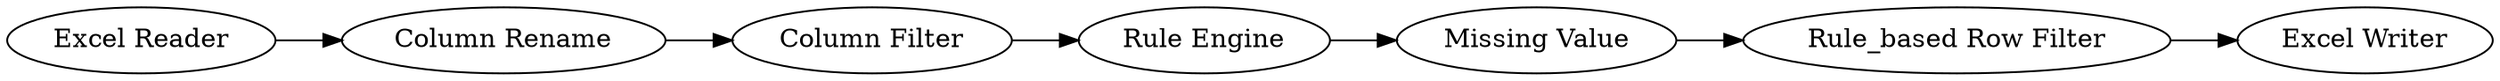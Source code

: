 digraph {
	8 -> 10
	4 -> 8
	9 -> 4
	1 -> 7
	10 -> 12
	7 -> 9
	1 [label="Excel Reader"]
	7 [label="Column Rename"]
	9 [label="Column Filter"]
	4 [label="Rule Engine"]
	8 [label="Missing Value"]
	12 [label="Excel Writer"]
	10 [label="Rule_based Row Filter"]
	rankdir=LR
}

